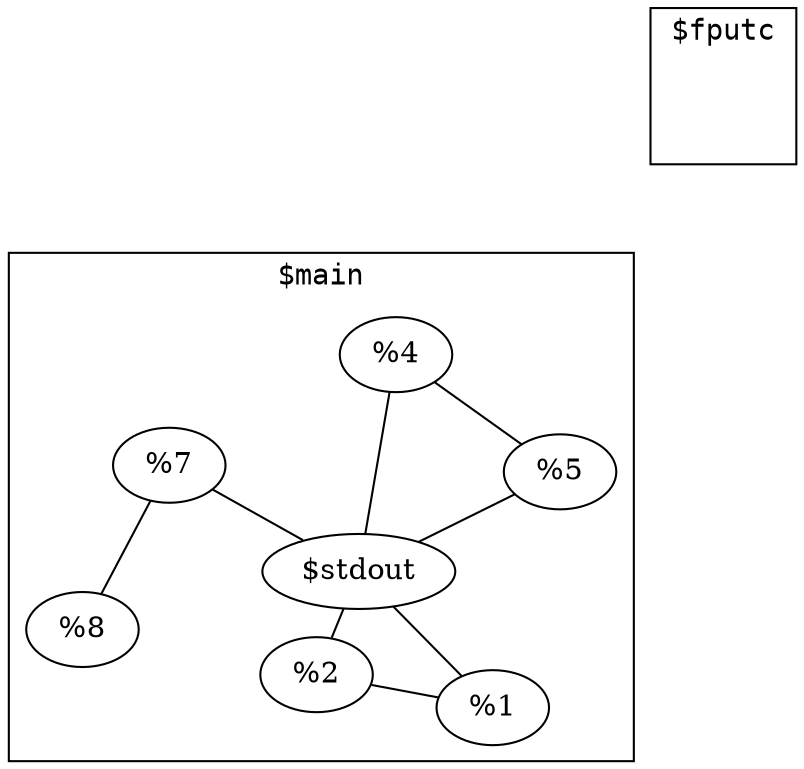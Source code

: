 graph {
   fontname=monospace
   layout=fdp

   subgraph cluster_0 {
      label="$fputc"
   }

   subgraph cluster_1 {
      label="$main"
      "$main$stdout" [label="$stdout"]
      "$main$stdout" -- "$main%1"
      "$main$stdout" -- "$main%2"
      "$main$stdout" -- "$main%4"
      "$main$stdout" -- "$main%5"
      "$main$stdout" -- "$main%7"
      "$main%1" [label="%1"]
      "$main%1" -- "$main%2"
      "$main%2" [label="%2"]
      "$main%4" [label="%4"]
      "$main%4" -- "$main%5"
      "$main%5" [label="%5"]
      "$main%7" [label="%7"]
      "$main%7" -- "$main%8"
      "$main%8" [label="%8"]
   }
}
